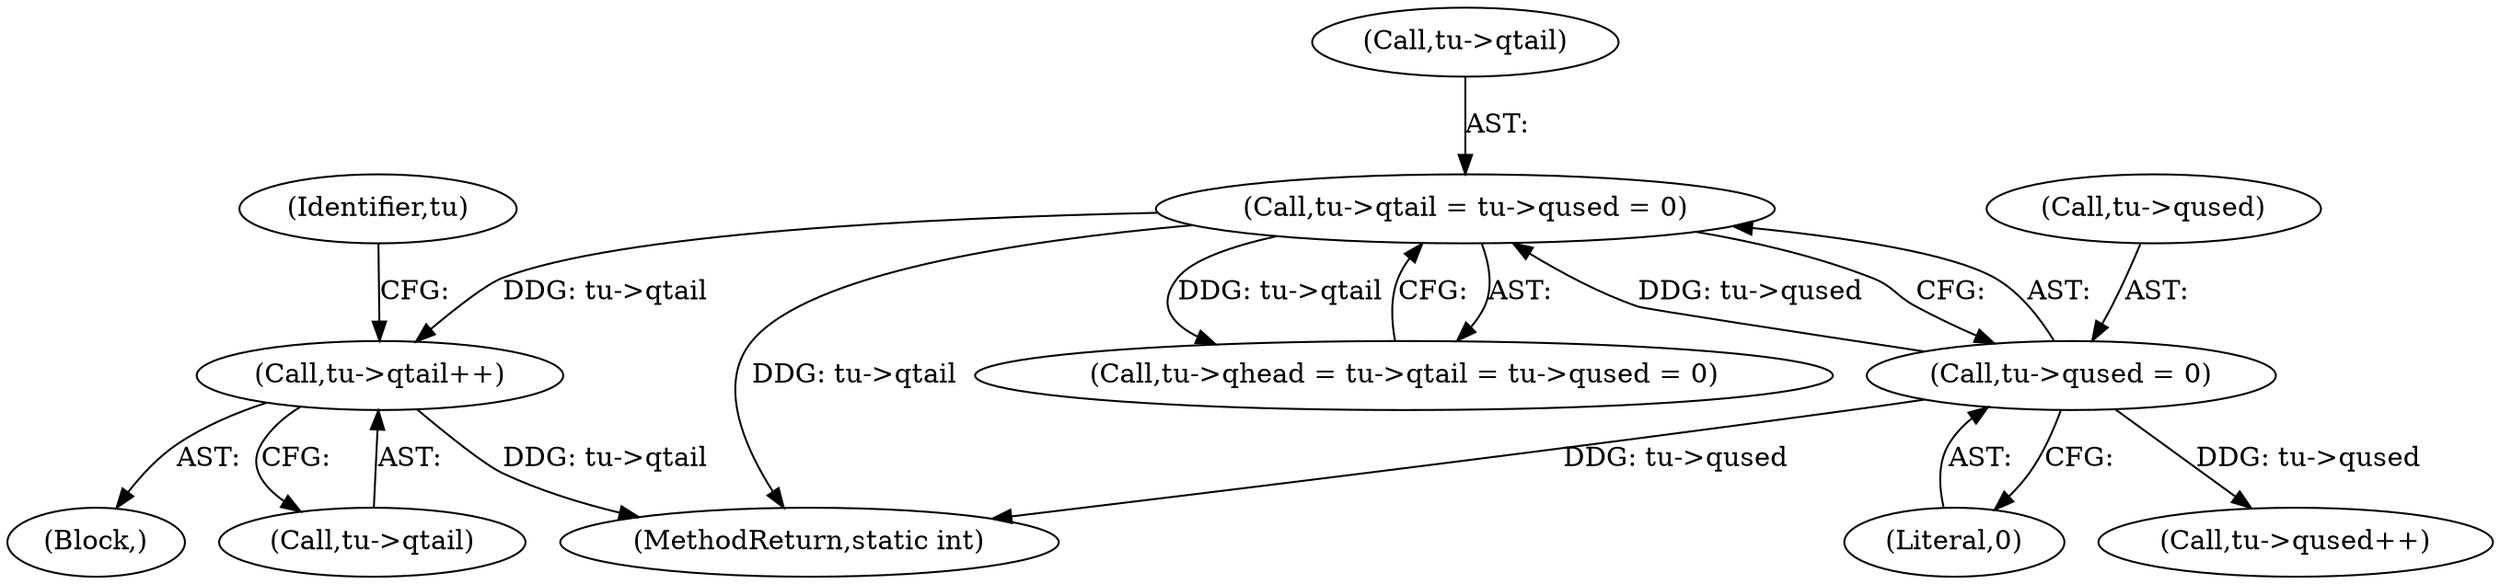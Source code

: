 digraph "0_linux_cec8f96e49d9be372fdb0c3836dcf31ec71e457e@pointer" {
"1000494" [label="(Call,tu->qtail++)"];
"1000411" [label="(Call,tu->qtail = tu->qused = 0)"];
"1000415" [label="(Call,tu->qused = 0)"];
"1000407" [label="(Call,tu->qhead = tu->qtail = tu->qused = 0)"];
"1000500" [label="(Identifier,tu)"];
"1000419" [label="(Literal,0)"];
"1000495" [label="(Call,tu->qtail)"];
"1000415" [label="(Call,tu->qused = 0)"];
"1000490" [label="(Call,tu->qused++)"];
"1000494" [label="(Call,tu->qtail++)"];
"1000470" [label="(Block,)"];
"1000411" [label="(Call,tu->qtail = tu->qused = 0)"];
"1000412" [label="(Call,tu->qtail)"];
"1000416" [label="(Call,tu->qused)"];
"1000528" [label="(MethodReturn,static int)"];
"1000494" -> "1000470"  [label="AST: "];
"1000494" -> "1000495"  [label="CFG: "];
"1000495" -> "1000494"  [label="AST: "];
"1000500" -> "1000494"  [label="CFG: "];
"1000494" -> "1000528"  [label="DDG: tu->qtail"];
"1000411" -> "1000494"  [label="DDG: tu->qtail"];
"1000411" -> "1000407"  [label="AST: "];
"1000411" -> "1000415"  [label="CFG: "];
"1000412" -> "1000411"  [label="AST: "];
"1000415" -> "1000411"  [label="AST: "];
"1000407" -> "1000411"  [label="CFG: "];
"1000411" -> "1000528"  [label="DDG: tu->qtail"];
"1000411" -> "1000407"  [label="DDG: tu->qtail"];
"1000415" -> "1000411"  [label="DDG: tu->qused"];
"1000415" -> "1000419"  [label="CFG: "];
"1000416" -> "1000415"  [label="AST: "];
"1000419" -> "1000415"  [label="AST: "];
"1000415" -> "1000528"  [label="DDG: tu->qused"];
"1000415" -> "1000490"  [label="DDG: tu->qused"];
}
